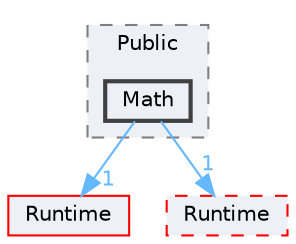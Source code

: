 digraph "Math"
{
 // INTERACTIVE_SVG=YES
 // LATEX_PDF_SIZE
  bgcolor="transparent";
  edge [fontname=Helvetica,fontsize=10,labelfontname=Helvetica,labelfontsize=10];
  node [fontname=Helvetica,fontsize=10,shape=box,height=0.2,width=0.4];
  compound=true
  subgraph clusterdir_fc9a3204f273c19bc0b447b2e12d0d11 {
    graph [ bgcolor="#edf0f7", pencolor="grey50", label="Public", fontname=Helvetica,fontsize=10 style="filled,dashed", URL="dir_fc9a3204f273c19bc0b447b2e12d0d11.html",tooltip=""]
  dir_3ad342fb5a54812d17f7ff2990f87c8f [label="Math", fillcolor="#edf0f7", color="grey25", style="filled,bold", URL="dir_3ad342fb5a54812d17f7ff2990f87c8f.html",tooltip=""];
  }
  dir_7536b172fbd480bfd146a1b1acd6856b [label="Runtime", fillcolor="#edf0f7", color="red", style="filled", URL="dir_7536b172fbd480bfd146a1b1acd6856b.html",tooltip=""];
  dir_a60e1ce30f7313164a0e11a69cddad56 [label="Runtime", fillcolor="#edf0f7", color="red", style="filled,dashed", URL="dir_a60e1ce30f7313164a0e11a69cddad56.html",tooltip=""];
  dir_3ad342fb5a54812d17f7ff2990f87c8f->dir_7536b172fbd480bfd146a1b1acd6856b [headlabel="1", labeldistance=1.5 headhref="dir_000606_000984.html" href="dir_000606_000984.html" color="steelblue1" fontcolor="steelblue1"];
  dir_3ad342fb5a54812d17f7ff2990f87c8f->dir_a60e1ce30f7313164a0e11a69cddad56 [headlabel="1", labeldistance=1.5 headhref="dir_000606_000983.html" href="dir_000606_000983.html" color="steelblue1" fontcolor="steelblue1"];
}
